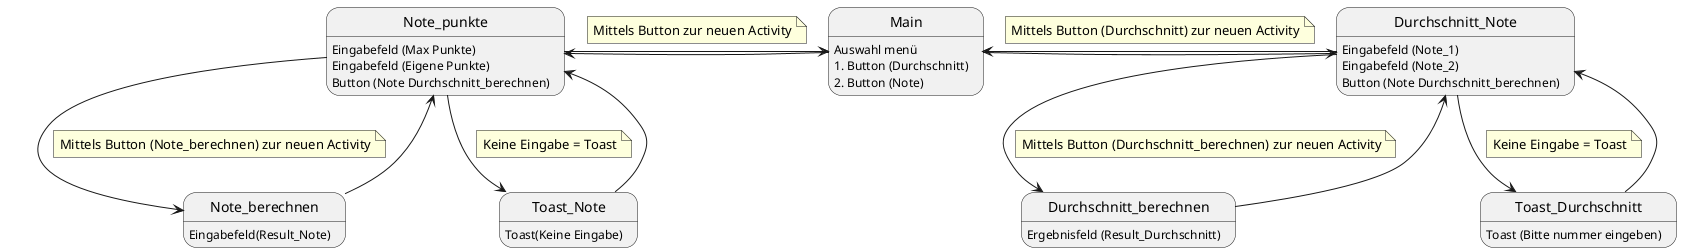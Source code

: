 @startuml


Main -right-> Durchschnitt_Note
Durchschnitt_Note -left-> Main
Main : Auswahl menü 
Main : 1. Button (Durchschnitt)
Main: 2. Button (Note)
note on link 
 Mittels Button (Durchschnitt) zur neuen Activity
end note





Main -left-> Note_punkte
Note_punkte -right-> Main
note on link 
 Mittels Button zur neuen Activity
end note
Note_punkte --> Note_berechnen
note on link 
 Mittels Button (Note_berechnen) zur neuen Activity
end note
Note_berechnen --> Note_punkte
Note_punkte --> Toast_Note
note on link 
 Keine Eingabe = Toast
end note
Toast_Note --> Note_punkte

Toast_Note: Toast(Keine Eingabe)
Note_punkte: Eingabefeld (Max Punkte)
Note_punkte: Eingabefeld (Eigene Punkte)
Note_punkte: Button (Note Durchschnitt_berechnen)
Note_berechnen: Eingabefeld(Result_Note)


Durchschnitt_Note --> Durchschnitt_berechnen
note on link 
 Mittels Button (Durchschnitt_berechnen) zur neuen Activity
end note
Durchschnitt_berechnen --> Durchschnitt_Note
Durchschnitt_Note --> Toast_Durchschnitt
note on link 
 Keine Eingabe = Toast
end note
Toast_Durchschnitt --> Durchschnitt_Note

Durchschnitt_Note: Eingabefeld (Note_1)
Durchschnitt_Note: Eingabefeld (Note_2)
Durchschnitt_Note: Button (Note Durchschnitt_berechnen)

Durchschnitt_berechnen: Ergebnisfeld (Result_Durchschnitt)

Toast_Durchschnitt: Toast (Bitte nummer eingeben)





@enduml
*